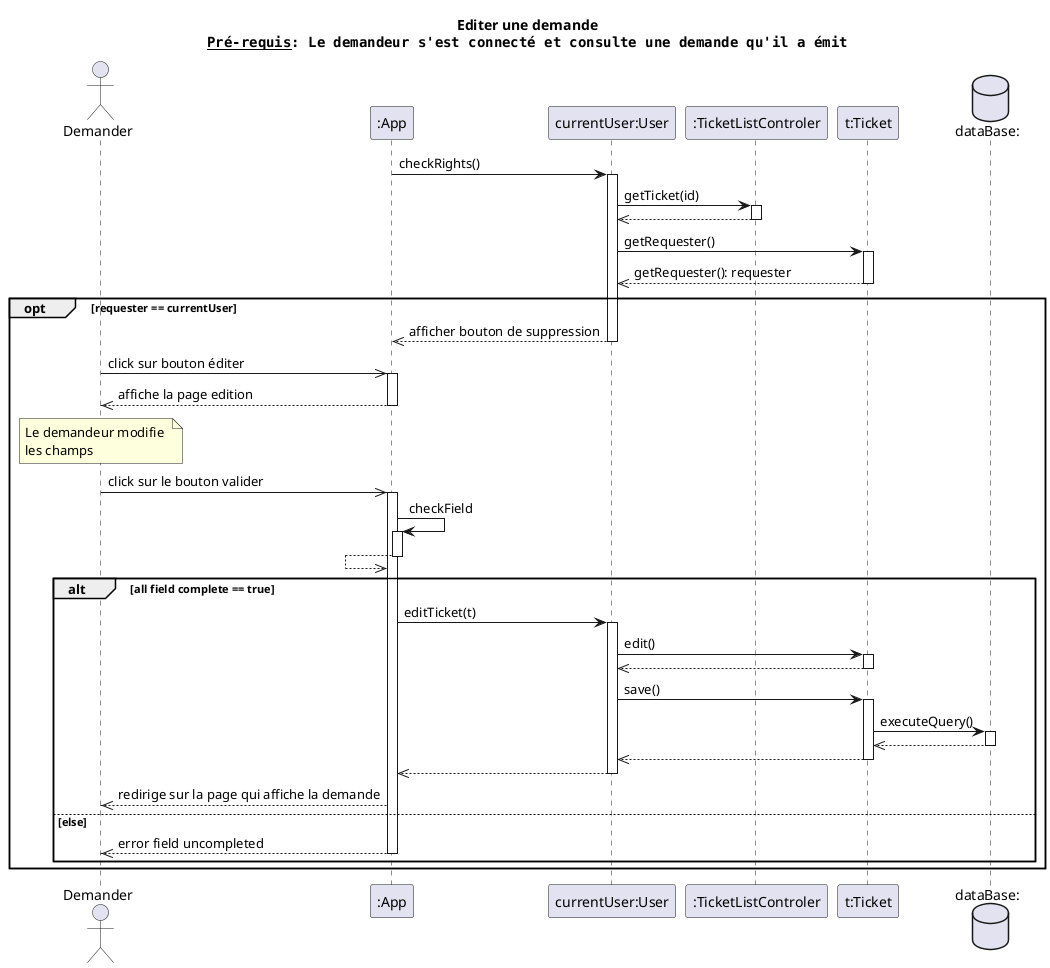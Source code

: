 @startuml editer une demande
title Editer une demande\n""__Pré-requis__: Le demandeur s'est connecté et consulte une demande qu'il a émit""

actor client as "Demander" order 1
participant app as ":App"   order 2
participant user as "currentUser:User" order 3
participant tlc as ":TicketListControler" order 4
participant ticket as "t:Ticket" order 5
database bdd as "dataBase:" order 6

app -> user: checkRights()
activate user
user -> tlc: getTicket(id)
activate tlc
user <<-- tlc
deactivate tlc

user -> ticket: getRequester()
activate ticket
user <<-- ticket : getRequester(): requester
deactivate ticket

opt requester == currentUser
    app <<-- user: afficher bouton de suppression
    deactivate user


    client ->> app: click sur bouton éditer
    activate app
    client <<-- app: affiche la page edition
    deactivate app

    note over client: Le demandeur modifie \nles champs
    client ->> app: click sur le bouton valider
    activate app

    app -> app : checkField
    activate app
    app <<-- app
    deactivate app
    alt all field complete == true
        app -> user: editTicket(t)
        activate user
        user -> ticket: edit()
        activate ticket
        user <<--ticket
        deactivate ticket

        user -> ticket: save()
        activate ticket
        ticket -> bdd: executeQuery()
        activate bdd
        ticket <<-- bdd
        deactivate bdd
        user <<-- ticket
        deactivate ticket
        app <<--user
        deactivate user

        client <<-- app: redirige sur la page qui affiche la demande
    else else
        client <<-- app: error field uncompleted
        deactivate app
    end

end
@enduml